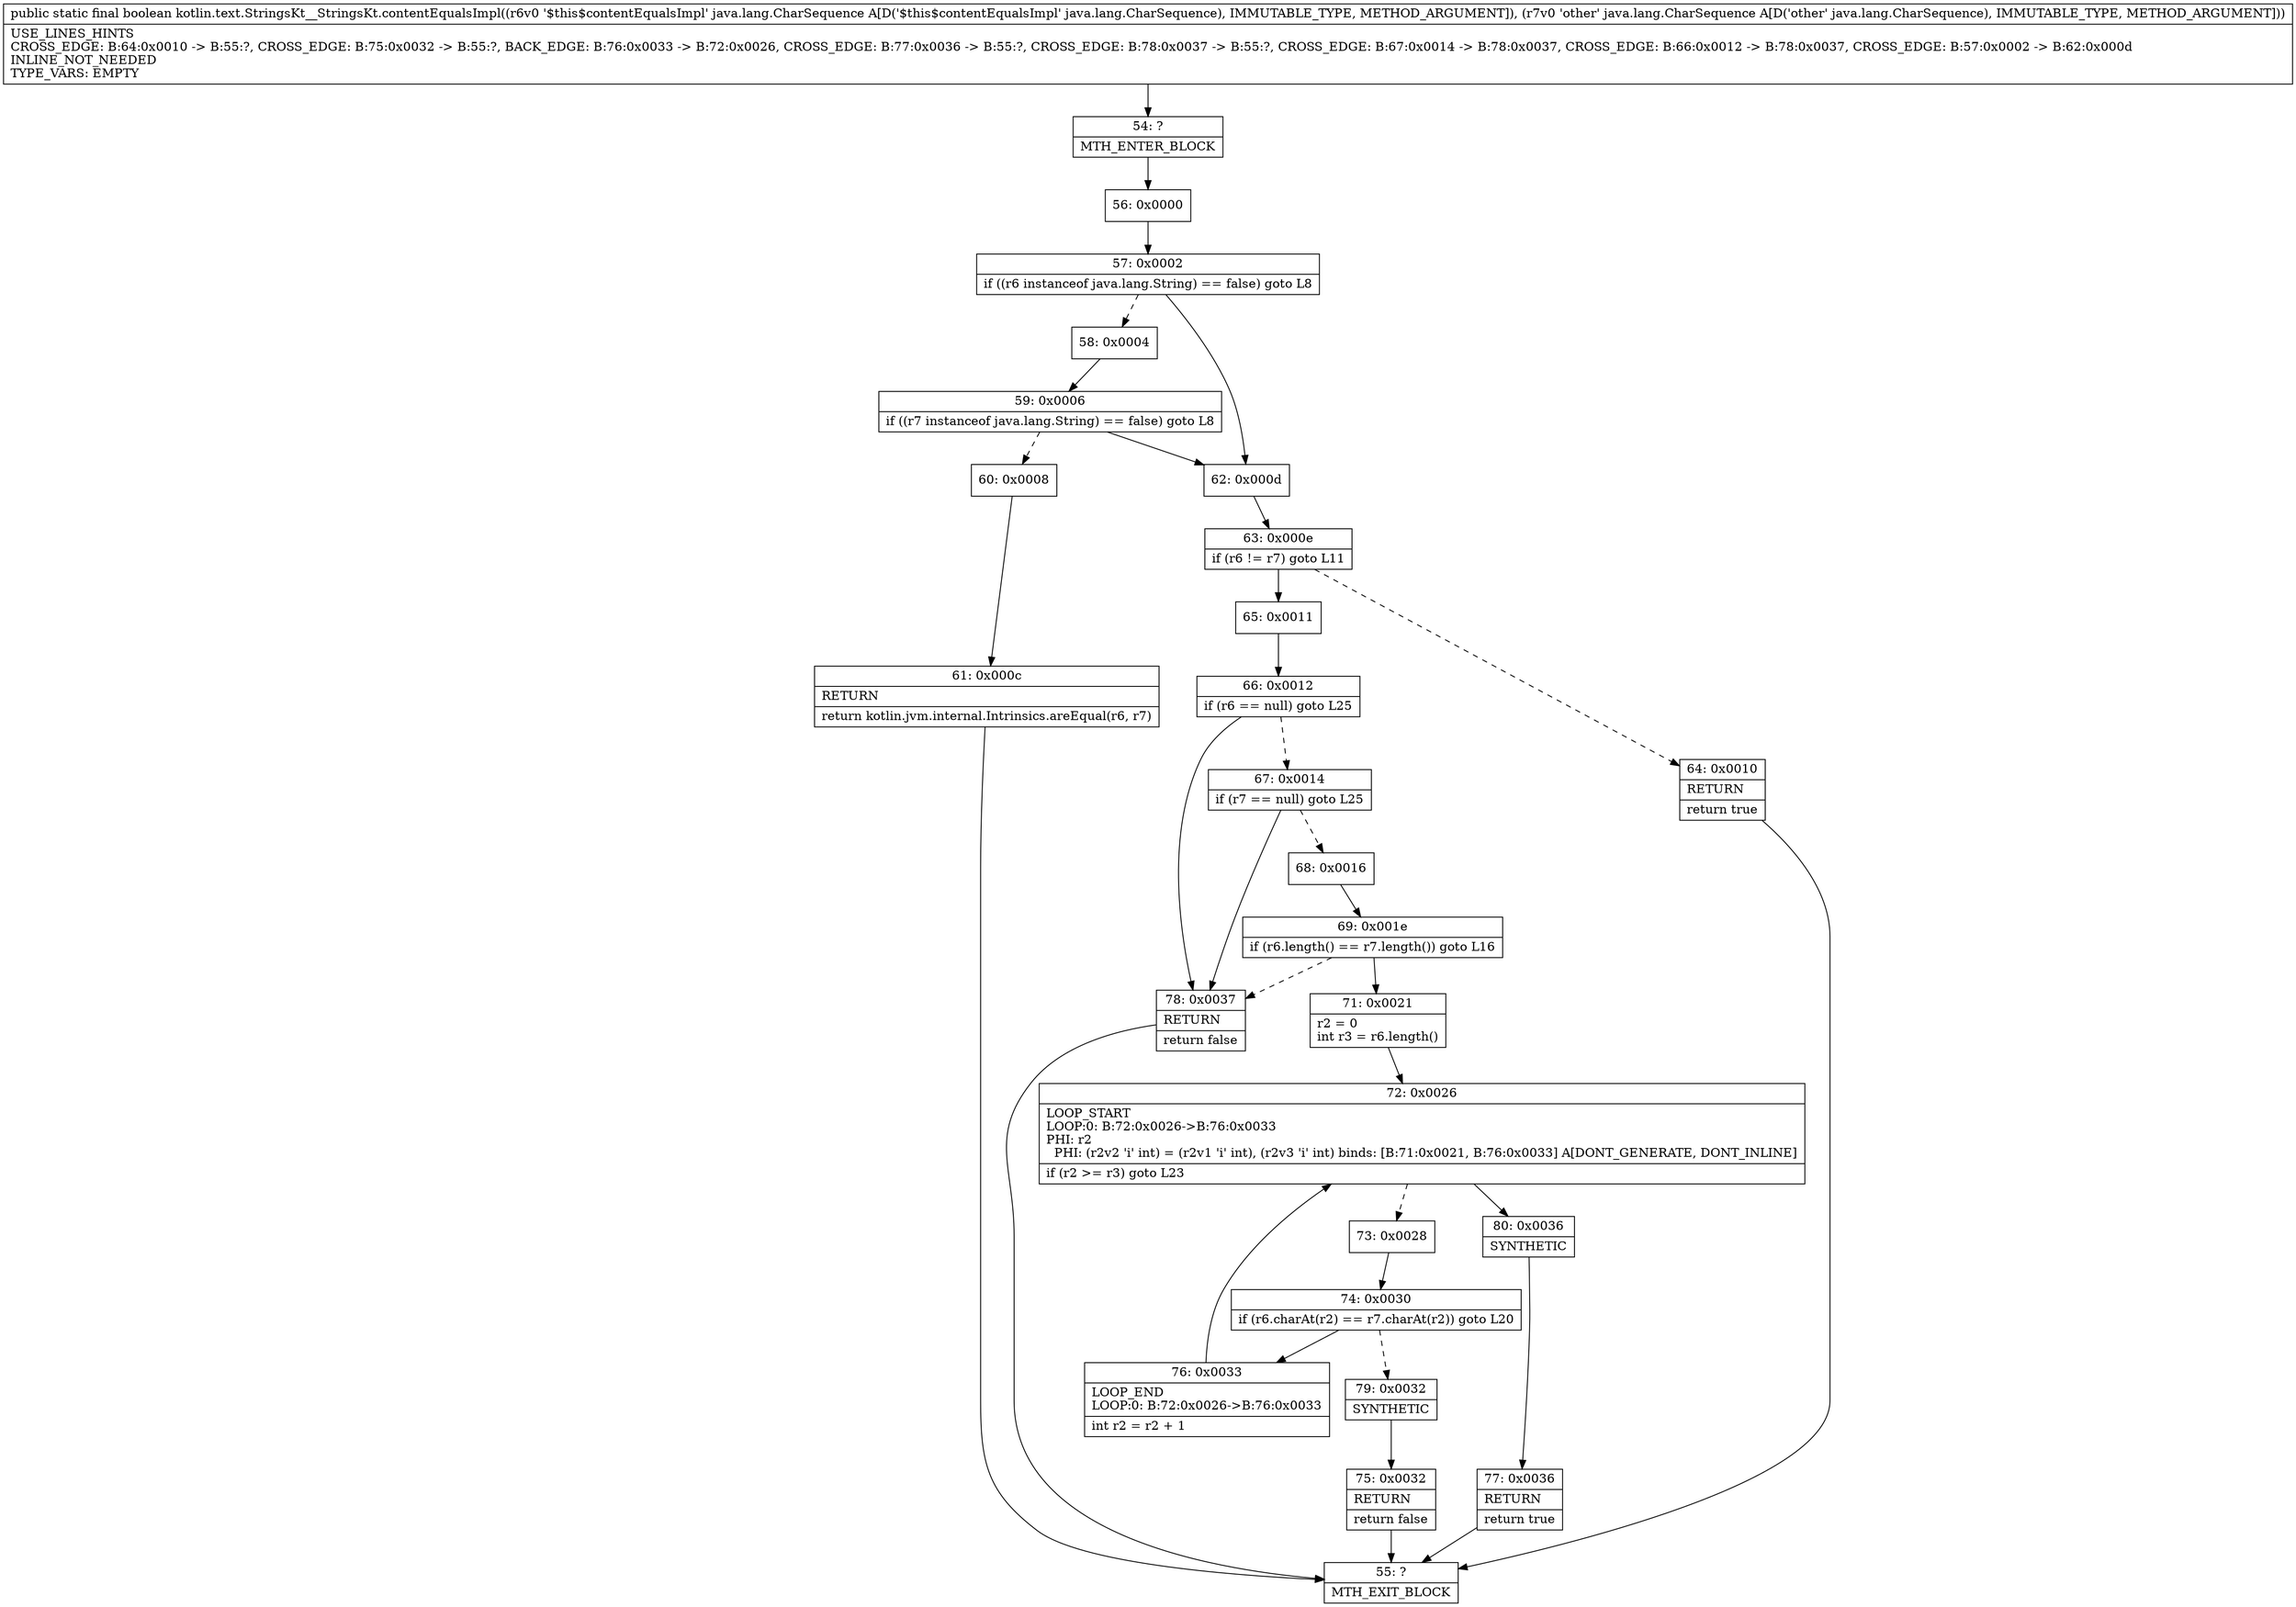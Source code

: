 digraph "CFG forkotlin.text.StringsKt__StringsKt.contentEqualsImpl(Ljava\/lang\/CharSequence;Ljava\/lang\/CharSequence;)Z" {
Node_54 [shape=record,label="{54\:\ ?|MTH_ENTER_BLOCK\l}"];
Node_56 [shape=record,label="{56\:\ 0x0000}"];
Node_57 [shape=record,label="{57\:\ 0x0002|if ((r6 instanceof java.lang.String) == false) goto L8\l}"];
Node_58 [shape=record,label="{58\:\ 0x0004}"];
Node_59 [shape=record,label="{59\:\ 0x0006|if ((r7 instanceof java.lang.String) == false) goto L8\l}"];
Node_60 [shape=record,label="{60\:\ 0x0008}"];
Node_61 [shape=record,label="{61\:\ 0x000c|RETURN\l|return kotlin.jvm.internal.Intrinsics.areEqual(r6, r7)\l}"];
Node_55 [shape=record,label="{55\:\ ?|MTH_EXIT_BLOCK\l}"];
Node_62 [shape=record,label="{62\:\ 0x000d}"];
Node_63 [shape=record,label="{63\:\ 0x000e|if (r6 != r7) goto L11\l}"];
Node_64 [shape=record,label="{64\:\ 0x0010|RETURN\l|return true\l}"];
Node_65 [shape=record,label="{65\:\ 0x0011}"];
Node_66 [shape=record,label="{66\:\ 0x0012|if (r6 == null) goto L25\l}"];
Node_67 [shape=record,label="{67\:\ 0x0014|if (r7 == null) goto L25\l}"];
Node_68 [shape=record,label="{68\:\ 0x0016}"];
Node_69 [shape=record,label="{69\:\ 0x001e|if (r6.length() == r7.length()) goto L16\l}"];
Node_71 [shape=record,label="{71\:\ 0x0021|r2 = 0\lint r3 = r6.length()\l}"];
Node_72 [shape=record,label="{72\:\ 0x0026|LOOP_START\lLOOP:0: B:72:0x0026\-\>B:76:0x0033\lPHI: r2 \l  PHI: (r2v2 'i' int) = (r2v1 'i' int), (r2v3 'i' int) binds: [B:71:0x0021, B:76:0x0033] A[DONT_GENERATE, DONT_INLINE]\l|if (r2 \>= r3) goto L23\l}"];
Node_73 [shape=record,label="{73\:\ 0x0028}"];
Node_74 [shape=record,label="{74\:\ 0x0030|if (r6.charAt(r2) == r7.charAt(r2)) goto L20\l}"];
Node_76 [shape=record,label="{76\:\ 0x0033|LOOP_END\lLOOP:0: B:72:0x0026\-\>B:76:0x0033\l|int r2 = r2 + 1\l}"];
Node_79 [shape=record,label="{79\:\ 0x0032|SYNTHETIC\l}"];
Node_75 [shape=record,label="{75\:\ 0x0032|RETURN\l|return false\l}"];
Node_80 [shape=record,label="{80\:\ 0x0036|SYNTHETIC\l}"];
Node_77 [shape=record,label="{77\:\ 0x0036|RETURN\l|return true\l}"];
Node_78 [shape=record,label="{78\:\ 0x0037|RETURN\l|return false\l}"];
MethodNode[shape=record,label="{public static final boolean kotlin.text.StringsKt__StringsKt.contentEqualsImpl((r6v0 '$this$contentEqualsImpl' java.lang.CharSequence A[D('$this$contentEqualsImpl' java.lang.CharSequence), IMMUTABLE_TYPE, METHOD_ARGUMENT]), (r7v0 'other' java.lang.CharSequence A[D('other' java.lang.CharSequence), IMMUTABLE_TYPE, METHOD_ARGUMENT]))  | USE_LINES_HINTS\lCROSS_EDGE: B:64:0x0010 \-\> B:55:?, CROSS_EDGE: B:75:0x0032 \-\> B:55:?, BACK_EDGE: B:76:0x0033 \-\> B:72:0x0026, CROSS_EDGE: B:77:0x0036 \-\> B:55:?, CROSS_EDGE: B:78:0x0037 \-\> B:55:?, CROSS_EDGE: B:67:0x0014 \-\> B:78:0x0037, CROSS_EDGE: B:66:0x0012 \-\> B:78:0x0037, CROSS_EDGE: B:57:0x0002 \-\> B:62:0x000d\lINLINE_NOT_NEEDED\lTYPE_VARS: EMPTY\l}"];
MethodNode -> Node_54;Node_54 -> Node_56;
Node_56 -> Node_57;
Node_57 -> Node_58[style=dashed];
Node_57 -> Node_62;
Node_58 -> Node_59;
Node_59 -> Node_60[style=dashed];
Node_59 -> Node_62;
Node_60 -> Node_61;
Node_61 -> Node_55;
Node_62 -> Node_63;
Node_63 -> Node_64[style=dashed];
Node_63 -> Node_65;
Node_64 -> Node_55;
Node_65 -> Node_66;
Node_66 -> Node_67[style=dashed];
Node_66 -> Node_78;
Node_67 -> Node_68[style=dashed];
Node_67 -> Node_78;
Node_68 -> Node_69;
Node_69 -> Node_71;
Node_69 -> Node_78[style=dashed];
Node_71 -> Node_72;
Node_72 -> Node_73[style=dashed];
Node_72 -> Node_80;
Node_73 -> Node_74;
Node_74 -> Node_76;
Node_74 -> Node_79[style=dashed];
Node_76 -> Node_72;
Node_79 -> Node_75;
Node_75 -> Node_55;
Node_80 -> Node_77;
Node_77 -> Node_55;
Node_78 -> Node_55;
}

